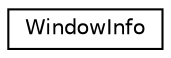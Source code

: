 digraph "Graphical Class Hierarchy"
{
 // INTERACTIVE_SVG=YES
 // LATEX_PDF_SIZE
  edge [fontname="Helvetica",fontsize="10",labelfontname="Helvetica",labelfontsize="10"];
  node [fontname="Helvetica",fontsize="10",shape=record];
  rankdir="LR";
  Node0 [label="WindowInfo",height=0.2,width=0.4,color="black", fillcolor="white", style="filled",URL="$struct_window_info.html",tooltip=" "];
}
